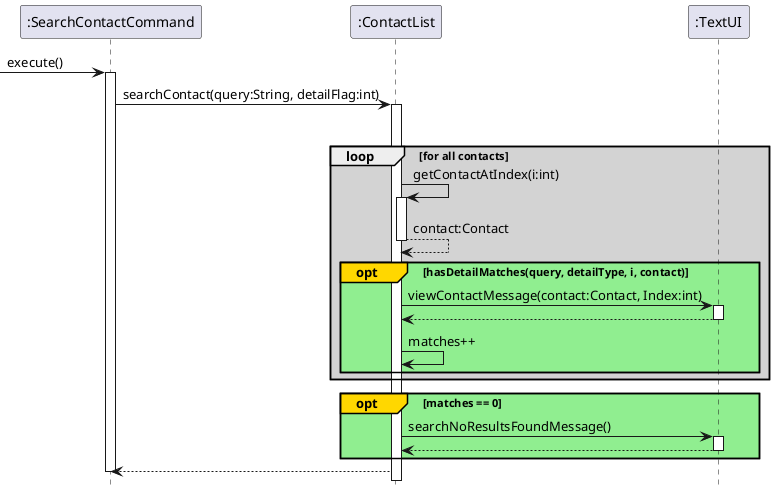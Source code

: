 @startuml
hide footbox
'https://plantuml.com/sequence-diagram

-> ":SearchContactCommand": execute()
activate ":SearchContactCommand"


":SearchContactCommand" -> ":ContactList" : searchContact(query:String, detailFlag:int)
activate ":ContactList"

loop for all contacts
    loop #lightgrey for all contacts
    ":ContactList" -> ":ContactList" :getContactAtIndex(i:int)
    activate ":ContactList"
    ":ContactList" --> ":ContactList" :contact:Contact
    deactivate ":ContactList"

        opt#gold #lightgreen hasDetailMatches(query, detailType, i, contact)
        ":ContactList" -> ":TextUI" :viewContactMessage(contact:Contact, Index:int)
        activate ":TextUI"
        ":TextUI" --> ":ContactList"
        deactivate ":TextUI"
        ":ContactList" -> ":ContactList" : matches++
    end
end

opt#gold #lightgreen matches == 0
":ContactList"->":TextUI":searchNoResultsFoundMessage()
activate ":TextUI"
":TextUI" --> ":ContactList"
deactivate ":TextUI"
end

":ContactList"-->":SearchContactCommand"
deactivate ":SearchContactCommand"

@enduml